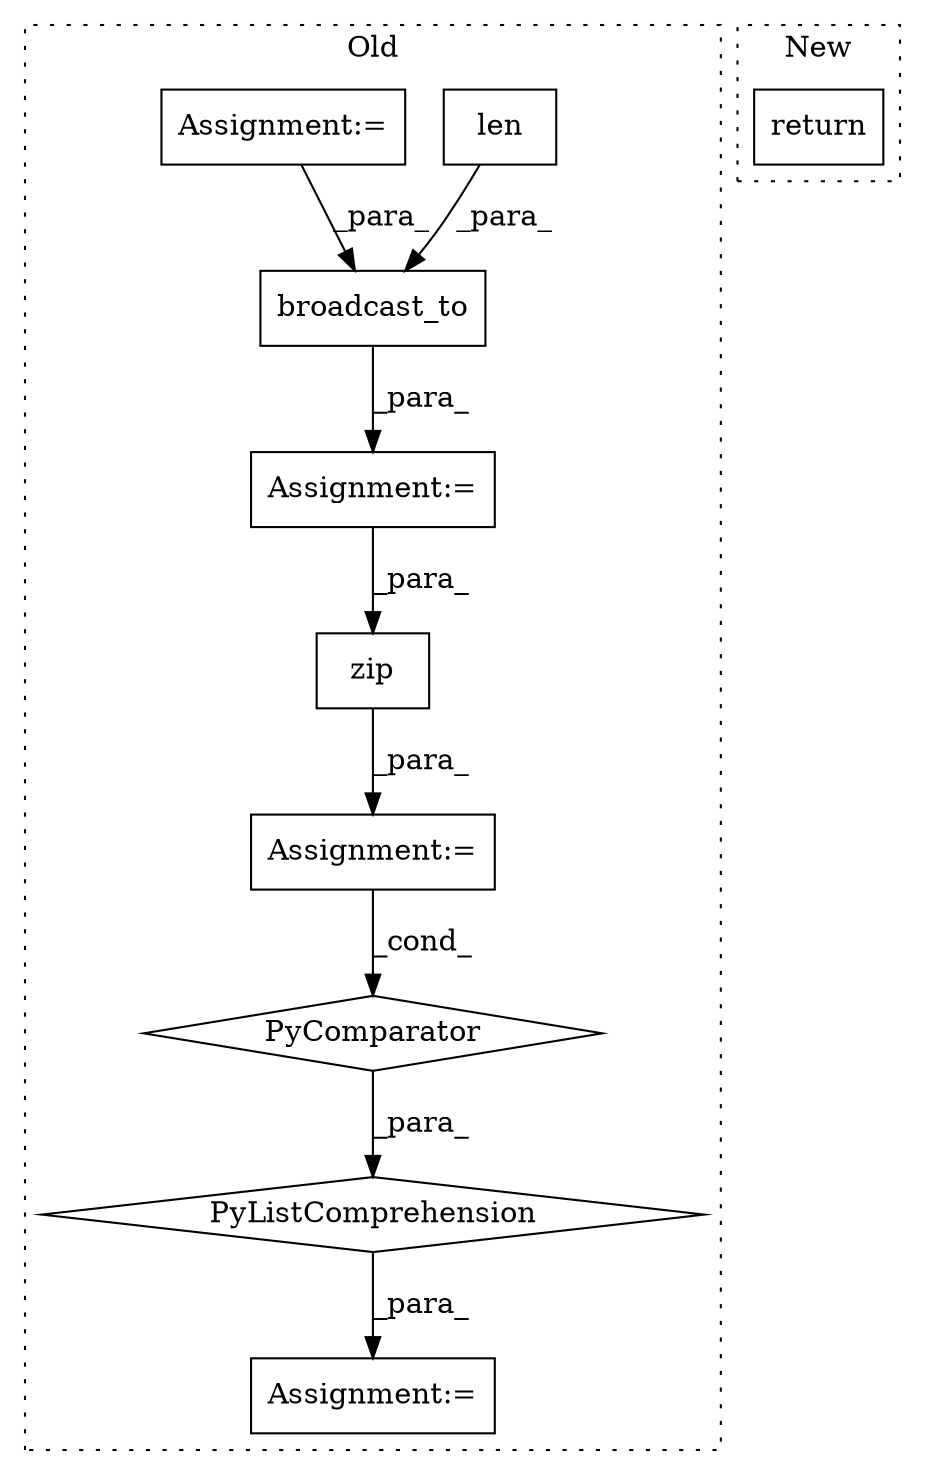 digraph G {
subgraph cluster0 {
1 [label="broadcast_to" a="32" s="5030,5055" l="13,1" shape="box"];
3 [label="zip" a="32" s="5285,5300" l="4,1" shape="box"];
4 [label="PyListComprehension" a="109" s="5138" l="189" shape="diamond"];
5 [label="PyComparator" a="113" s="5278" l="32" shape="diamond"];
6 [label="len" a="32" s="5046,5054" l="4,1" shape="box"];
7 [label="Assignment:=" a="7" s="5117" l="21" shape="box"];
8 [label="Assignment:=" a="7" s="5023" l="1" shape="box"];
9 [label="Assignment:=" a="7" s="5013" l="2" shape="box"];
10 [label="Assignment:=" a="7" s="5278" l="32" shape="box"];
label = "Old";
style="dotted";
}
subgraph cluster1 {
2 [label="return" a="41" s="6224" l="7" shape="box"];
label = "New";
style="dotted";
}
1 -> 8 [label="_para_"];
3 -> 10 [label="_para_"];
4 -> 7 [label="_para_"];
5 -> 4 [label="_para_"];
6 -> 1 [label="_para_"];
8 -> 3 [label="_para_"];
9 -> 1 [label="_para_"];
10 -> 5 [label="_cond_"];
}